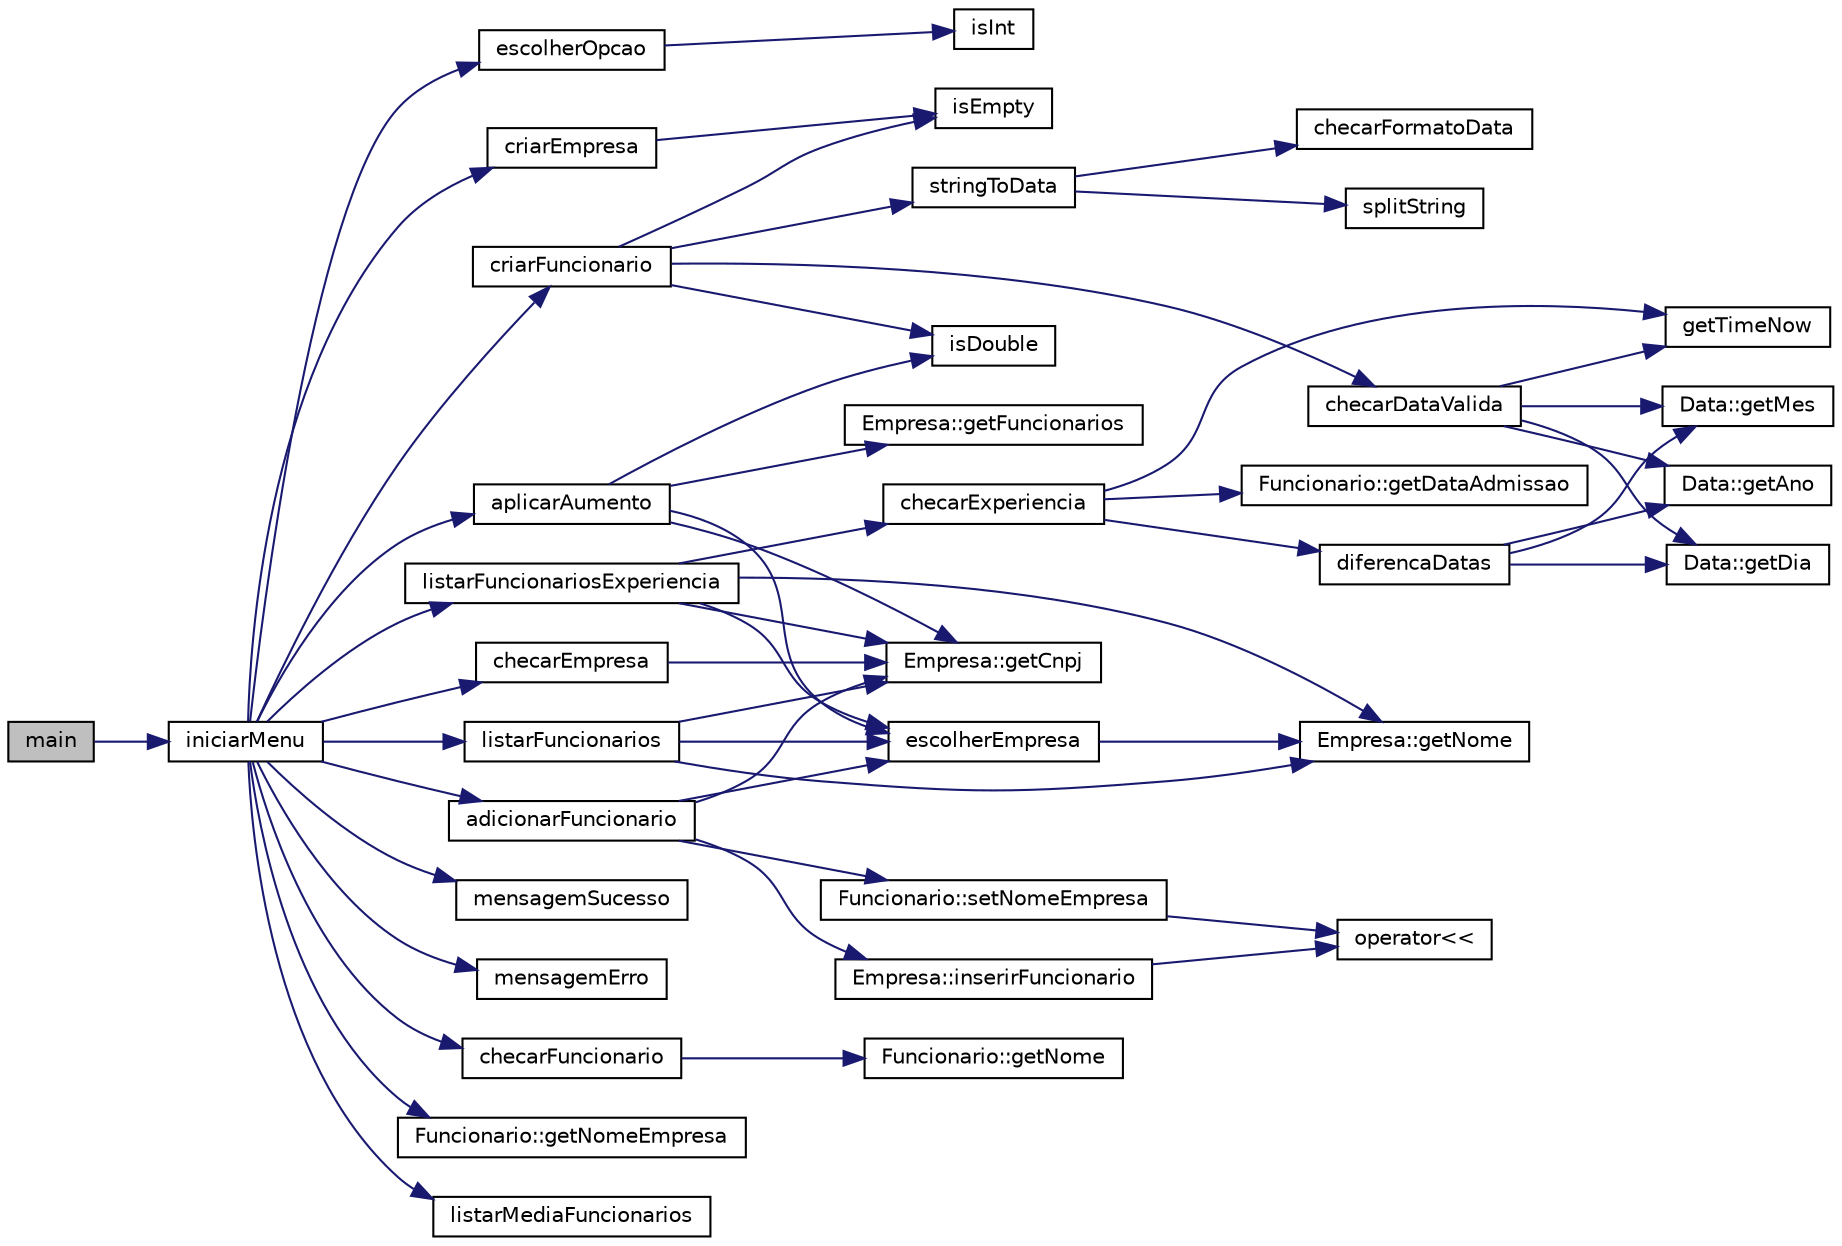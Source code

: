 digraph "main"
{
  edge [fontname="Helvetica",fontsize="10",labelfontname="Helvetica",labelfontsize="10"];
  node [fontname="Helvetica",fontsize="10",shape=record];
  rankdir="LR";
  Node0 [label="main",height=0.2,width=0.4,color="black", fillcolor="grey75", style="filled", fontcolor="black"];
  Node0 -> Node1 [color="midnightblue",fontsize="10",style="solid",fontname="Helvetica"];
  Node1 [label="iniciarMenu",height=0.2,width=0.4,color="black", fillcolor="white", style="filled",URL="$menu_8cpp.html#a2311af40e30459172b0fa90ac0bf6030",tooltip="inicializa o menu do sistema "];
  Node1 -> Node2 [color="midnightblue",fontsize="10",style="solid",fontname="Helvetica"];
  Node2 [label="escolherOpcao",height=0.2,width=0.4,color="black", fillcolor="white", style="filled",URL="$menu_8cpp.html#adc1c02bee17b01190037b4193f78b74a",tooltip="carrega o menu de opções "];
  Node2 -> Node3 [color="midnightblue",fontsize="10",style="solid",fontname="Helvetica"];
  Node3 [label="isInt",height=0.2,width=0.4,color="black", fillcolor="white", style="filled",URL="$string_util_8cpp.html#a7ebe6717e2213346c19fcc6fde62357c",tooltip="checa se uma string pode ser um inteiro "];
  Node1 -> Node4 [color="midnightblue",fontsize="10",style="solid",fontname="Helvetica"];
  Node4 [label="criarEmpresa",height=0.2,width=0.4,color="black", fillcolor="white", style="filled",URL="$empresa-crud_8cpp.html#a7c0035a86156a2f8f6fa98ad44fbb1aa",tooltip="Cria uma empresa. "];
  Node4 -> Node5 [color="midnightblue",fontsize="10",style="solid",fontname="Helvetica"];
  Node5 [label="isEmpty",height=0.2,width=0.4,color="black", fillcolor="white", style="filled",URL="$string_util_8cpp.html#adb75e2b6ba880ac5d1e51fec475a6a14",tooltip="checa se uma string está vazia "];
  Node1 -> Node6 [color="midnightblue",fontsize="10",style="solid",fontname="Helvetica"];
  Node6 [label="checarEmpresa",height=0.2,width=0.4,color="black", fillcolor="white", style="filled",URL="$menu_8cpp.html#a510d3b46050ea5cf509f03907933d4d8",tooltip="checa se uma empresa já existe "];
  Node6 -> Node7 [color="midnightblue",fontsize="10",style="solid",fontname="Helvetica"];
  Node7 [label="Empresa::getCnpj",height=0.2,width=0.4,color="black", fillcolor="white", style="filled",URL="$class_empresa.html#a7289c123e5515521179f96a2b5656745"];
  Node1 -> Node8 [color="midnightblue",fontsize="10",style="solid",fontname="Helvetica"];
  Node8 [label="mensagemSucesso",height=0.2,width=0.4,color="black", fillcolor="white", style="filled",URL="$menu_8cpp.html#a474ae797cf79acc9979350b36ce9432d",tooltip="exibe mensagem de sucesso na tela "];
  Node1 -> Node9 [color="midnightblue",fontsize="10",style="solid",fontname="Helvetica"];
  Node9 [label="mensagemErro",height=0.2,width=0.4,color="black", fillcolor="white", style="filled",URL="$menu_8cpp.html#a6e53c55f315139a6e5276d2caf49f613",tooltip="exibe mensagem de erro na tela "];
  Node1 -> Node10 [color="midnightblue",fontsize="10",style="solid",fontname="Helvetica"];
  Node10 [label="criarFuncionario",height=0.2,width=0.4,color="black", fillcolor="white", style="filled",URL="$funcionario-crud_8cpp.html#ab840fdccc242c779069c6b34f01b58a8",tooltip="Cria um funcionario. "];
  Node10 -> Node11 [color="midnightblue",fontsize="10",style="solid",fontname="Helvetica"];
  Node11 [label="checarDataValida",height=0.2,width=0.4,color="black", fillcolor="white", style="filled",URL="$data_util_8cpp.html#a2a24ccad757742d831c83c03a8ffed25",tooltip="checa se uma data é valida "];
  Node11 -> Node12 [color="midnightblue",fontsize="10",style="solid",fontname="Helvetica"];
  Node12 [label="Data::getAno",height=0.2,width=0.4,color="black", fillcolor="white", style="filled",URL="$class_data.html#a7d2fdbe9b9944becc3386b266d65bc4d"];
  Node11 -> Node13 [color="midnightblue",fontsize="10",style="solid",fontname="Helvetica"];
  Node13 [label="Data::getDia",height=0.2,width=0.4,color="black", fillcolor="white", style="filled",URL="$class_data.html#a72d6bfb5a3bc9a8acb1d9df70de822b7"];
  Node11 -> Node14 [color="midnightblue",fontsize="10",style="solid",fontname="Helvetica"];
  Node14 [label="Data::getMes",height=0.2,width=0.4,color="black", fillcolor="white", style="filled",URL="$class_data.html#ad8a045c146f1a6fdda7a276847e147bf"];
  Node11 -> Node15 [color="midnightblue",fontsize="10",style="solid",fontname="Helvetica"];
  Node15 [label="getTimeNow",height=0.2,width=0.4,color="black", fillcolor="white", style="filled",URL="$data_util_8cpp.html#ad100680968c5c4c8dd7bf68053748baa",tooltip="retorna a data atual "];
  Node10 -> Node16 [color="midnightblue",fontsize="10",style="solid",fontname="Helvetica"];
  Node16 [label="isDouble",height=0.2,width=0.4,color="black", fillcolor="white", style="filled",URL="$string_util_8cpp.html#ae027b72928c5904aee018b7155142b95",tooltip="checa se uma string pode ser um double "];
  Node10 -> Node5 [color="midnightblue",fontsize="10",style="solid",fontname="Helvetica"];
  Node10 -> Node17 [color="midnightblue",fontsize="10",style="solid",fontname="Helvetica"];
  Node17 [label="stringToData",height=0.2,width=0.4,color="black", fillcolor="white", style="filled",URL="$data_util_8cpp.html#a8fae270d43f81f88f9b44ba57f04899e",tooltip="converte string para data "];
  Node17 -> Node18 [color="midnightblue",fontsize="10",style="solid",fontname="Helvetica"];
  Node18 [label="checarFormatoData",height=0.2,width=0.4,color="black", fillcolor="white", style="filled",URL="$data_util_8cpp.html#a15d4891ce17cdf42c7537f29114b5c20",tooltip="checa se uma string está no formato dd/mm/yyyy "];
  Node17 -> Node19 [color="midnightblue",fontsize="10",style="solid",fontname="Helvetica"];
  Node19 [label="splitString",height=0.2,width=0.4,color="black", fillcolor="white", style="filled",URL="$string_util_8cpp.html#a03e1248c7693b70010fcc583e8ce2f44",tooltip="fatia uma string em substrings tendo o separador como referencia "];
  Node1 -> Node20 [color="midnightblue",fontsize="10",style="solid",fontname="Helvetica"];
  Node20 [label="checarFuncionario",height=0.2,width=0.4,color="black", fillcolor="white", style="filled",URL="$menu_8cpp.html#a5a1e391fc281e2c1a44d031e873db368",tooltip="checa se um funcionario já existe "];
  Node20 -> Node21 [color="midnightblue",fontsize="10",style="solid",fontname="Helvetica"];
  Node21 [label="Funcionario::getNome",height=0.2,width=0.4,color="black", fillcolor="white", style="filled",URL="$class_funcionario.html#a13f42e2a8cb0515371b49745e5830c4c"];
  Node1 -> Node22 [color="midnightblue",fontsize="10",style="solid",fontname="Helvetica"];
  Node22 [label="adicionarFuncionario",height=0.2,width=0.4,color="black", fillcolor="white", style="filled",URL="$empresa-crud_8cpp.html#a10569f0abd383ae3b5ff4db7626b655f",tooltip="Adiciona um funcionario à uma empresa já existente. "];
  Node22 -> Node23 [color="midnightblue",fontsize="10",style="solid",fontname="Helvetica"];
  Node23 [label="escolherEmpresa",height=0.2,width=0.4,color="black", fillcolor="white", style="filled",URL="$empresa-crud_8cpp.html#a7ebc01be1157d8212a6c510ad5772c69",tooltip="Telas para escolha de empresas. "];
  Node23 -> Node24 [color="midnightblue",fontsize="10",style="solid",fontname="Helvetica"];
  Node24 [label="Empresa::getNome",height=0.2,width=0.4,color="black", fillcolor="white", style="filled",URL="$class_empresa.html#a9dba7316e0e0449abe9c9ec7015927e1"];
  Node22 -> Node7 [color="midnightblue",fontsize="10",style="solid",fontname="Helvetica"];
  Node22 -> Node25 [color="midnightblue",fontsize="10",style="solid",fontname="Helvetica"];
  Node25 [label="Empresa::inserirFuncionario",height=0.2,width=0.4,color="black", fillcolor="white", style="filled",URL="$class_empresa.html#a4cbd75115be308a2bf41fd0c84fc6d79"];
  Node25 -> Node26 [color="midnightblue",fontsize="10",style="solid",fontname="Helvetica"];
  Node26 [label="operator\<\<",height=0.2,width=0.4,color="black", fillcolor="white", style="filled",URL="$data_8cpp.html#a4d5300c3a3aba13c234618c9ade6078a"];
  Node22 -> Node27 [color="midnightblue",fontsize="10",style="solid",fontname="Helvetica"];
  Node27 [label="Funcionario::setNomeEmpresa",height=0.2,width=0.4,color="black", fillcolor="white", style="filled",URL="$class_funcionario.html#a0efc144ed4d2b5fd8fbc0845869c89f3"];
  Node27 -> Node26 [color="midnightblue",fontsize="10",style="solid",fontname="Helvetica"];
  Node1 -> Node28 [color="midnightblue",fontsize="10",style="solid",fontname="Helvetica"];
  Node28 [label="Funcionario::getNomeEmpresa",height=0.2,width=0.4,color="black", fillcolor="white", style="filled",URL="$class_funcionario.html#a1a595360473a4a438debf259f215d7b0"];
  Node1 -> Node29 [color="midnightblue",fontsize="10",style="solid",fontname="Helvetica"];
  Node29 [label="listarFuncionarios",height=0.2,width=0.4,color="black", fillcolor="white", style="filled",URL="$empresa-crud_8cpp.html#a51d635e3fb20affba92bc8eed1313964",tooltip="Lista todos os funcionários de uma empresa. "];
  Node29 -> Node23 [color="midnightblue",fontsize="10",style="solid",fontname="Helvetica"];
  Node29 -> Node7 [color="midnightblue",fontsize="10",style="solid",fontname="Helvetica"];
  Node29 -> Node24 [color="midnightblue",fontsize="10",style="solid",fontname="Helvetica"];
  Node1 -> Node30 [color="midnightblue",fontsize="10",style="solid",fontname="Helvetica"];
  Node30 [label="listarFuncionariosExperiencia",height=0.2,width=0.4,color="black", fillcolor="white", style="filled",URL="$empresa-crud_8cpp.html#a8c07bc2a395d88373ebe39b1c7a59116",tooltip="Lista funcionários contratados em até 90 dias. "];
  Node30 -> Node31 [color="midnightblue",fontsize="10",style="solid",fontname="Helvetica"];
  Node31 [label="checarExperiencia",height=0.2,width=0.4,color="black", fillcolor="white", style="filled",URL="$funcionario-crud_8cpp.html#a847f3bfc9a77574a82af034675c5f05c",tooltip="Checa se um funcionario é inexperiente. "];
  Node31 -> Node32 [color="midnightblue",fontsize="10",style="solid",fontname="Helvetica"];
  Node32 [label="diferencaDatas",height=0.2,width=0.4,color="black", fillcolor="white", style="filled",URL="$data_util_8cpp.html#ab3b633b3d16efe386b18d64cfeb39451",tooltip="retorna a diferença entre uma data e a data atual "];
  Node32 -> Node12 [color="midnightblue",fontsize="10",style="solid",fontname="Helvetica"];
  Node32 -> Node13 [color="midnightblue",fontsize="10",style="solid",fontname="Helvetica"];
  Node32 -> Node14 [color="midnightblue",fontsize="10",style="solid",fontname="Helvetica"];
  Node31 -> Node33 [color="midnightblue",fontsize="10",style="solid",fontname="Helvetica"];
  Node33 [label="Funcionario::getDataAdmissao",height=0.2,width=0.4,color="black", fillcolor="white", style="filled",URL="$class_funcionario.html#a4a40d285766110bc25e37964c7d12d1c"];
  Node31 -> Node15 [color="midnightblue",fontsize="10",style="solid",fontname="Helvetica"];
  Node30 -> Node23 [color="midnightblue",fontsize="10",style="solid",fontname="Helvetica"];
  Node30 -> Node7 [color="midnightblue",fontsize="10",style="solid",fontname="Helvetica"];
  Node30 -> Node24 [color="midnightblue",fontsize="10",style="solid",fontname="Helvetica"];
  Node1 -> Node34 [color="midnightblue",fontsize="10",style="solid",fontname="Helvetica"];
  Node34 [label="listarMediaFuncionarios",height=0.2,width=0.4,color="black", fillcolor="white", style="filled",URL="$empresa-crud_8cpp.html#a463dabf826bfc76c12c390f6f46c6b6c",tooltip="Lista a quantidade de funcionarios por empresa e a média. "];
  Node1 -> Node35 [color="midnightblue",fontsize="10",style="solid",fontname="Helvetica"];
  Node35 [label="aplicarAumento",height=0.2,width=0.4,color="black", fillcolor="white", style="filled",URL="$empresa-crud_8cpp.html#aa4e872850865b49ad104c760995e7883",tooltip="Aplica aumento a todos os funcionarios de uma empresa. "];
  Node35 -> Node23 [color="midnightblue",fontsize="10",style="solid",fontname="Helvetica"];
  Node35 -> Node7 [color="midnightblue",fontsize="10",style="solid",fontname="Helvetica"];
  Node35 -> Node36 [color="midnightblue",fontsize="10",style="solid",fontname="Helvetica"];
  Node36 [label="Empresa::getFuncionarios",height=0.2,width=0.4,color="black", fillcolor="white", style="filled",URL="$class_empresa.html#a4598a0f4d8757439042ad978e3e68d28"];
  Node35 -> Node16 [color="midnightblue",fontsize="10",style="solid",fontname="Helvetica"];
}
